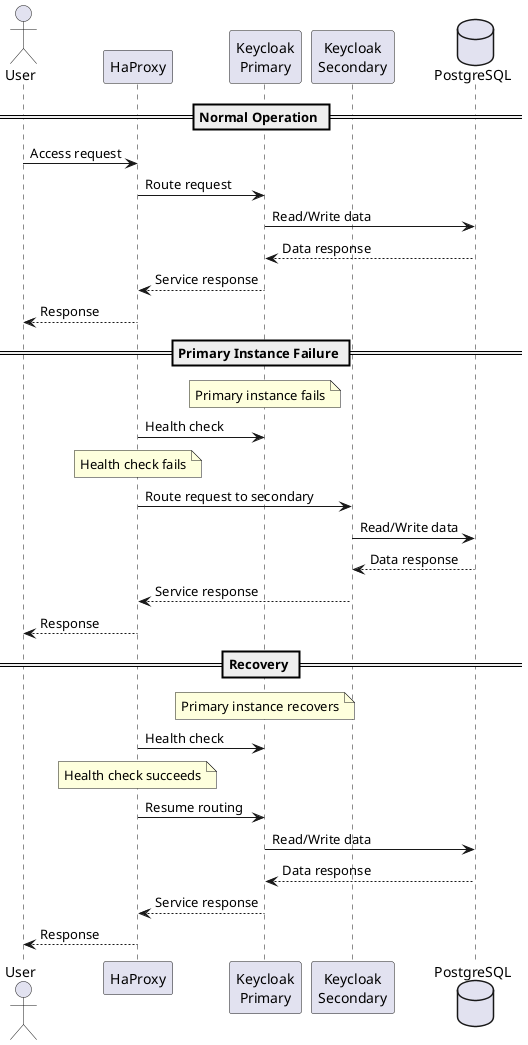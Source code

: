 @startuml Keycloak Fallover Scenario

actor User
participant "HaProxy" as HA
participant "Keycloak\nPrimary" as KP
participant "Keycloak\nSecondary" as KS
database "PostgreSQL" as DB

== Normal Operation ==
User -> HA: Access request
HA -> KP: Route request
KP -> DB: Read/Write data
DB --> KP: Data response
KP --> HA: Service response
HA --> User: Response

== Primary Instance Failure ==
note over KP: Primary instance fails
HA -> KP: Health check
note over HA: Health check fails
HA -> KS: Route request to secondary
KS -> DB: Read/Write data
DB --> KS: Data response
KS --> HA: Service response
HA --> User: Response

== Recovery ==
note over KP: Primary instance recovers
HA -> KP: Health check
note over HA: Health check succeeds
HA -> KP: Resume routing
KP -> DB: Read/Write data
DB --> KP: Data response
KP --> HA: Service response
HA --> User: Response

@enduml
